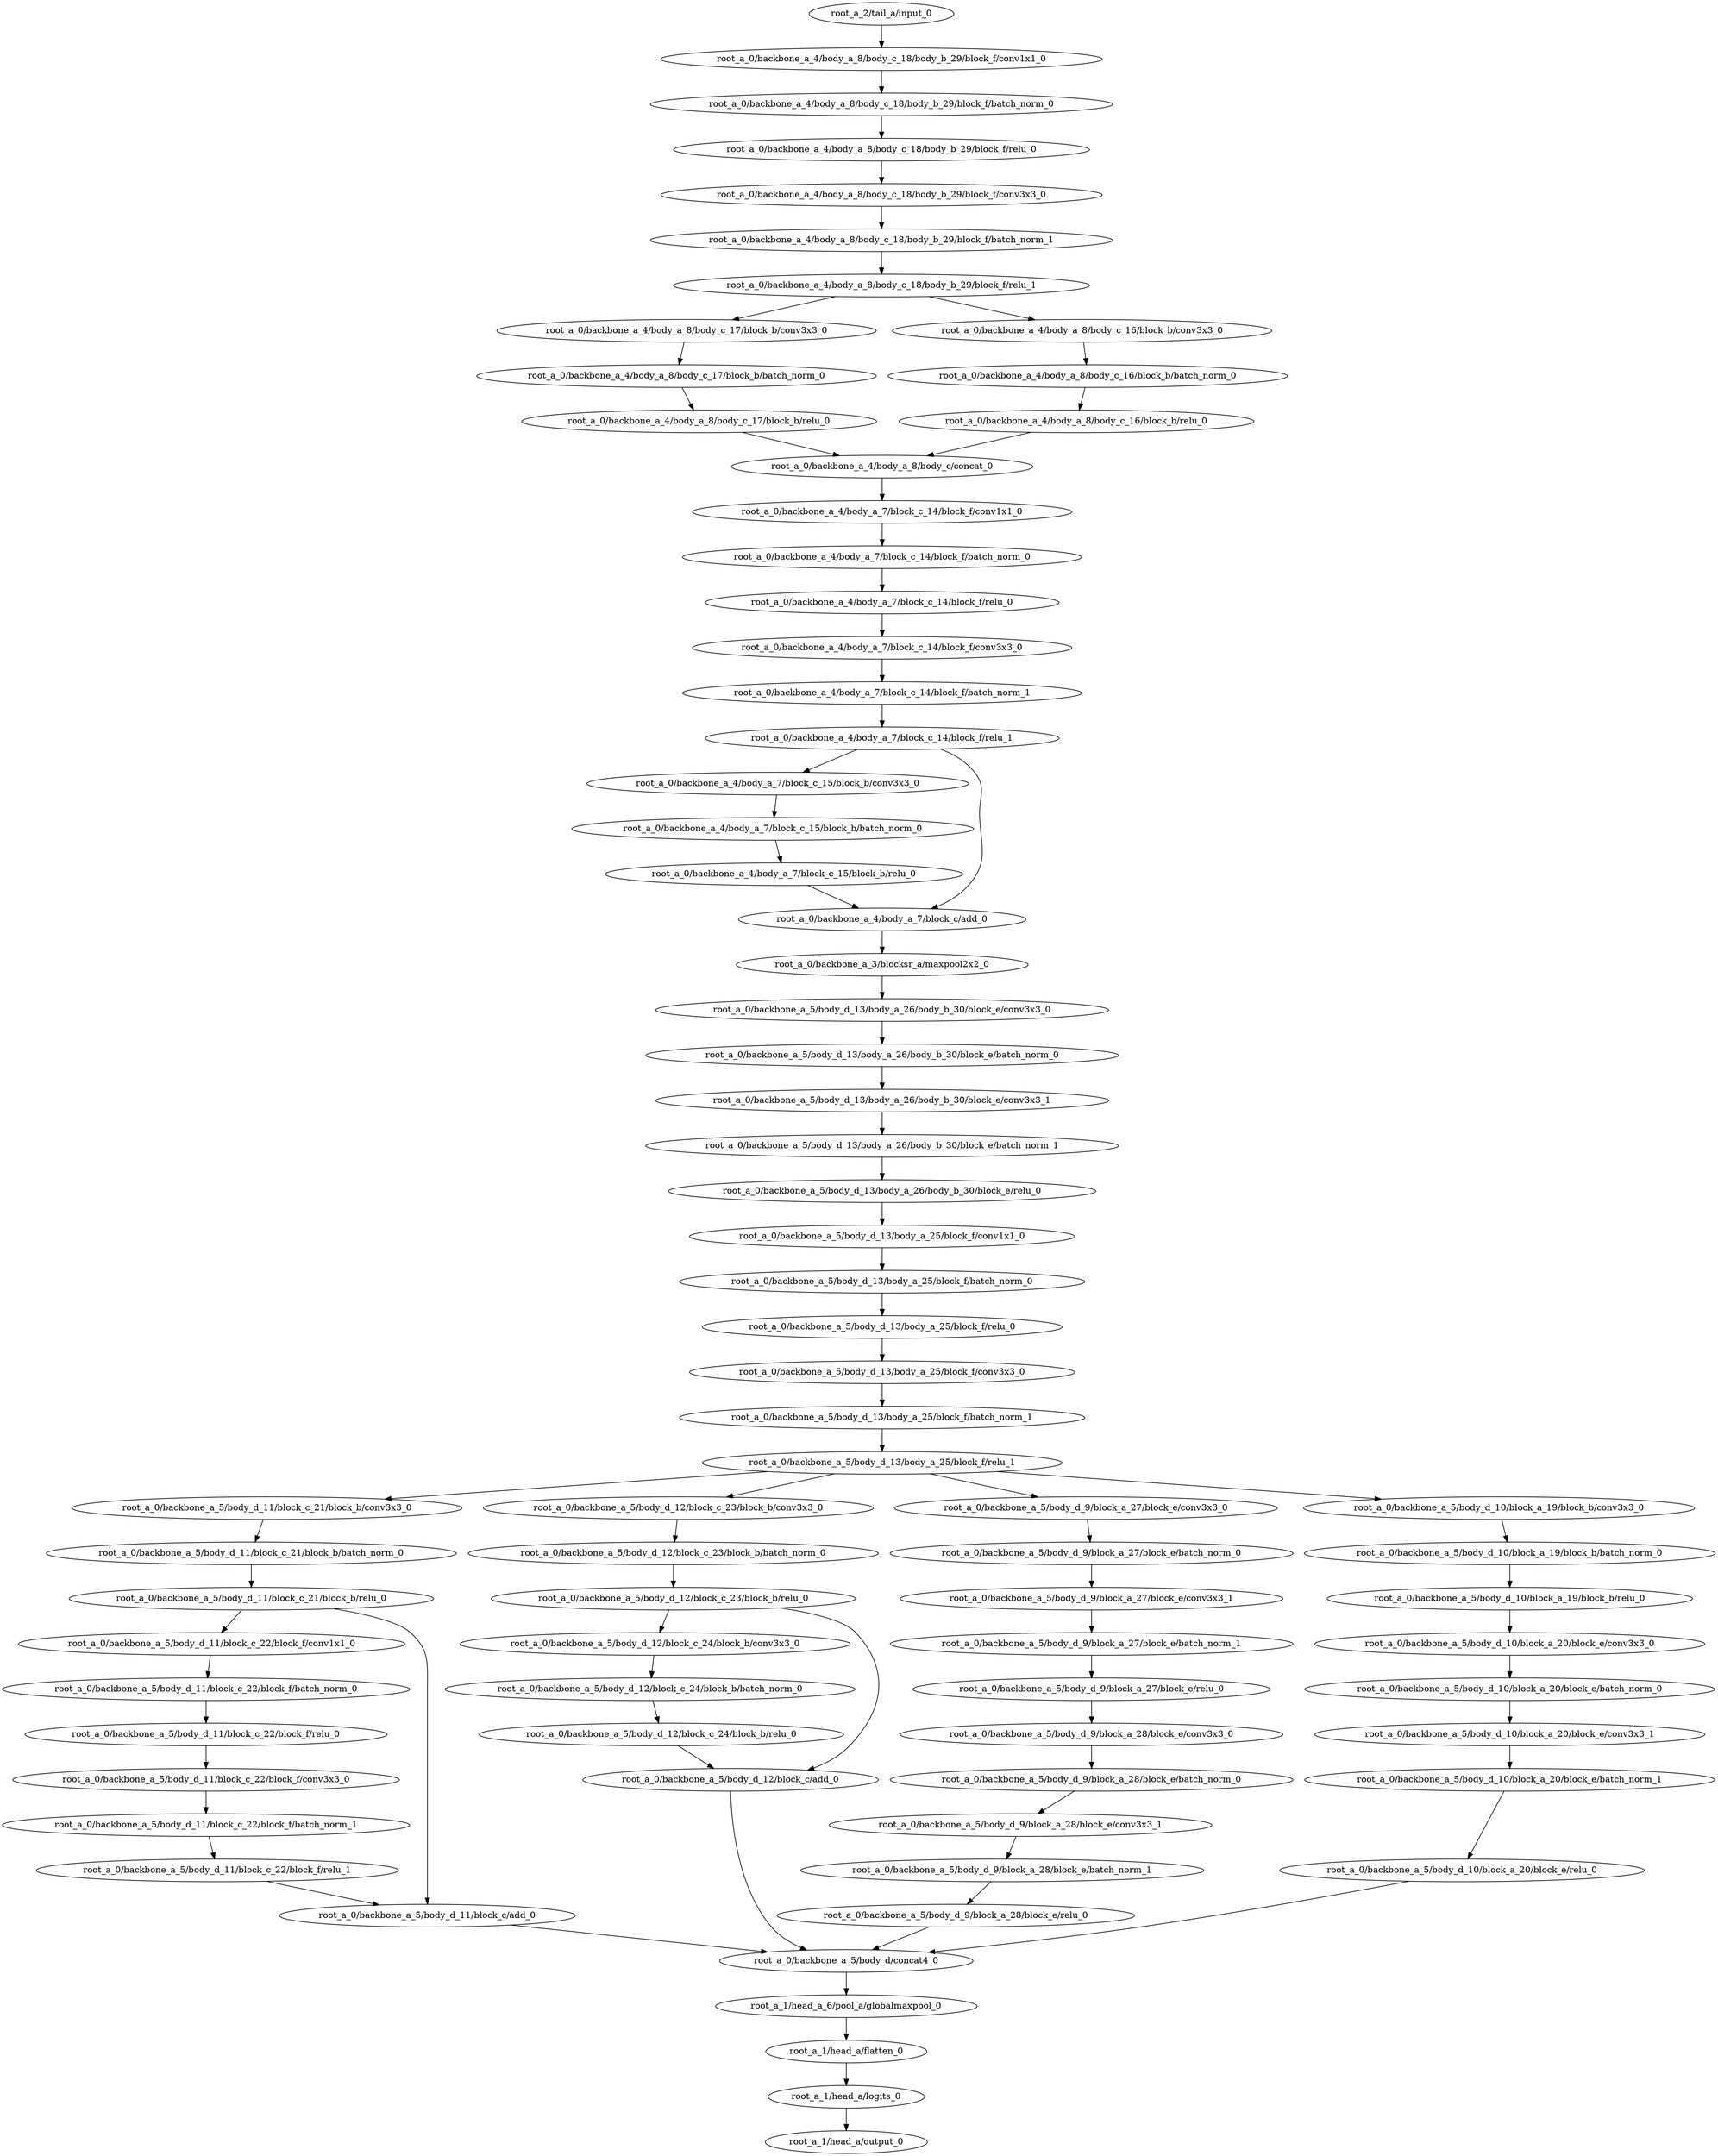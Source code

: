 digraph root_a {
	"root_a_2/tail_a/input_0"
	"root_a_0/backbone_a_4/body_a_8/body_c_18/body_b_29/block_f/conv1x1_0"
	"root_a_0/backbone_a_4/body_a_8/body_c_18/body_b_29/block_f/batch_norm_0"
	"root_a_0/backbone_a_4/body_a_8/body_c_18/body_b_29/block_f/relu_0"
	"root_a_0/backbone_a_4/body_a_8/body_c_18/body_b_29/block_f/conv3x3_0"
	"root_a_0/backbone_a_4/body_a_8/body_c_18/body_b_29/block_f/batch_norm_1"
	"root_a_0/backbone_a_4/body_a_8/body_c_18/body_b_29/block_f/relu_1"
	"root_a_0/backbone_a_4/body_a_8/body_c_17/block_b/conv3x3_0"
	"root_a_0/backbone_a_4/body_a_8/body_c_17/block_b/batch_norm_0"
	"root_a_0/backbone_a_4/body_a_8/body_c_17/block_b/relu_0"
	"root_a_0/backbone_a_4/body_a_8/body_c_16/block_b/conv3x3_0"
	"root_a_0/backbone_a_4/body_a_8/body_c_16/block_b/batch_norm_0"
	"root_a_0/backbone_a_4/body_a_8/body_c_16/block_b/relu_0"
	"root_a_0/backbone_a_4/body_a_8/body_c/concat_0"
	"root_a_0/backbone_a_4/body_a_7/block_c_14/block_f/conv1x1_0"
	"root_a_0/backbone_a_4/body_a_7/block_c_14/block_f/batch_norm_0"
	"root_a_0/backbone_a_4/body_a_7/block_c_14/block_f/relu_0"
	"root_a_0/backbone_a_4/body_a_7/block_c_14/block_f/conv3x3_0"
	"root_a_0/backbone_a_4/body_a_7/block_c_14/block_f/batch_norm_1"
	"root_a_0/backbone_a_4/body_a_7/block_c_14/block_f/relu_1"
	"root_a_0/backbone_a_4/body_a_7/block_c_15/block_b/conv3x3_0"
	"root_a_0/backbone_a_4/body_a_7/block_c_15/block_b/batch_norm_0"
	"root_a_0/backbone_a_4/body_a_7/block_c_15/block_b/relu_0"
	"root_a_0/backbone_a_4/body_a_7/block_c/add_0"
	"root_a_0/backbone_a_3/blocksr_a/maxpool2x2_0"
	"root_a_0/backbone_a_5/body_d_13/body_a_26/body_b_30/block_e/conv3x3_0"
	"root_a_0/backbone_a_5/body_d_13/body_a_26/body_b_30/block_e/batch_norm_0"
	"root_a_0/backbone_a_5/body_d_13/body_a_26/body_b_30/block_e/conv3x3_1"
	"root_a_0/backbone_a_5/body_d_13/body_a_26/body_b_30/block_e/batch_norm_1"
	"root_a_0/backbone_a_5/body_d_13/body_a_26/body_b_30/block_e/relu_0"
	"root_a_0/backbone_a_5/body_d_13/body_a_25/block_f/conv1x1_0"
	"root_a_0/backbone_a_5/body_d_13/body_a_25/block_f/batch_norm_0"
	"root_a_0/backbone_a_5/body_d_13/body_a_25/block_f/relu_0"
	"root_a_0/backbone_a_5/body_d_13/body_a_25/block_f/conv3x3_0"
	"root_a_0/backbone_a_5/body_d_13/body_a_25/block_f/batch_norm_1"
	"root_a_0/backbone_a_5/body_d_13/body_a_25/block_f/relu_1"
	"root_a_0/backbone_a_5/body_d_11/block_c_21/block_b/conv3x3_0"
	"root_a_0/backbone_a_5/body_d_11/block_c_21/block_b/batch_norm_0"
	"root_a_0/backbone_a_5/body_d_11/block_c_21/block_b/relu_0"
	"root_a_0/backbone_a_5/body_d_11/block_c_22/block_f/conv1x1_0"
	"root_a_0/backbone_a_5/body_d_11/block_c_22/block_f/batch_norm_0"
	"root_a_0/backbone_a_5/body_d_11/block_c_22/block_f/relu_0"
	"root_a_0/backbone_a_5/body_d_11/block_c_22/block_f/conv3x3_0"
	"root_a_0/backbone_a_5/body_d_11/block_c_22/block_f/batch_norm_1"
	"root_a_0/backbone_a_5/body_d_11/block_c_22/block_f/relu_1"
	"root_a_0/backbone_a_5/body_d_11/block_c/add_0"
	"root_a_0/backbone_a_5/body_d_12/block_c_23/block_b/conv3x3_0"
	"root_a_0/backbone_a_5/body_d_12/block_c_23/block_b/batch_norm_0"
	"root_a_0/backbone_a_5/body_d_12/block_c_23/block_b/relu_0"
	"root_a_0/backbone_a_5/body_d_12/block_c_24/block_b/conv3x3_0"
	"root_a_0/backbone_a_5/body_d_12/block_c_24/block_b/batch_norm_0"
	"root_a_0/backbone_a_5/body_d_12/block_c_24/block_b/relu_0"
	"root_a_0/backbone_a_5/body_d_12/block_c/add_0"
	"root_a_0/backbone_a_5/body_d_9/block_a_27/block_e/conv3x3_0"
	"root_a_0/backbone_a_5/body_d_9/block_a_27/block_e/batch_norm_0"
	"root_a_0/backbone_a_5/body_d_9/block_a_27/block_e/conv3x3_1"
	"root_a_0/backbone_a_5/body_d_9/block_a_27/block_e/batch_norm_1"
	"root_a_0/backbone_a_5/body_d_9/block_a_27/block_e/relu_0"
	"root_a_0/backbone_a_5/body_d_9/block_a_28/block_e/conv3x3_0"
	"root_a_0/backbone_a_5/body_d_9/block_a_28/block_e/batch_norm_0"
	"root_a_0/backbone_a_5/body_d_9/block_a_28/block_e/conv3x3_1"
	"root_a_0/backbone_a_5/body_d_9/block_a_28/block_e/batch_norm_1"
	"root_a_0/backbone_a_5/body_d_9/block_a_28/block_e/relu_0"
	"root_a_0/backbone_a_5/body_d_10/block_a_19/block_b/conv3x3_0"
	"root_a_0/backbone_a_5/body_d_10/block_a_19/block_b/batch_norm_0"
	"root_a_0/backbone_a_5/body_d_10/block_a_19/block_b/relu_0"
	"root_a_0/backbone_a_5/body_d_10/block_a_20/block_e/conv3x3_0"
	"root_a_0/backbone_a_5/body_d_10/block_a_20/block_e/batch_norm_0"
	"root_a_0/backbone_a_5/body_d_10/block_a_20/block_e/conv3x3_1"
	"root_a_0/backbone_a_5/body_d_10/block_a_20/block_e/batch_norm_1"
	"root_a_0/backbone_a_5/body_d_10/block_a_20/block_e/relu_0"
	"root_a_0/backbone_a_5/body_d/concat4_0"
	"root_a_1/head_a_6/pool_a/globalmaxpool_0"
	"root_a_1/head_a/flatten_0"
	"root_a_1/head_a/logits_0"
	"root_a_1/head_a/output_0"

	"root_a_2/tail_a/input_0" -> "root_a_0/backbone_a_4/body_a_8/body_c_18/body_b_29/block_f/conv1x1_0"
	"root_a_0/backbone_a_4/body_a_8/body_c_18/body_b_29/block_f/conv1x1_0" -> "root_a_0/backbone_a_4/body_a_8/body_c_18/body_b_29/block_f/batch_norm_0"
	"root_a_0/backbone_a_4/body_a_8/body_c_18/body_b_29/block_f/batch_norm_0" -> "root_a_0/backbone_a_4/body_a_8/body_c_18/body_b_29/block_f/relu_0"
	"root_a_0/backbone_a_4/body_a_8/body_c_18/body_b_29/block_f/relu_0" -> "root_a_0/backbone_a_4/body_a_8/body_c_18/body_b_29/block_f/conv3x3_0"
	"root_a_0/backbone_a_4/body_a_8/body_c_18/body_b_29/block_f/conv3x3_0" -> "root_a_0/backbone_a_4/body_a_8/body_c_18/body_b_29/block_f/batch_norm_1"
	"root_a_0/backbone_a_4/body_a_8/body_c_18/body_b_29/block_f/batch_norm_1" -> "root_a_0/backbone_a_4/body_a_8/body_c_18/body_b_29/block_f/relu_1"
	"root_a_0/backbone_a_4/body_a_8/body_c_18/body_b_29/block_f/relu_1" -> "root_a_0/backbone_a_4/body_a_8/body_c_17/block_b/conv3x3_0"
	"root_a_0/backbone_a_4/body_a_8/body_c_17/block_b/conv3x3_0" -> "root_a_0/backbone_a_4/body_a_8/body_c_17/block_b/batch_norm_0"
	"root_a_0/backbone_a_4/body_a_8/body_c_17/block_b/batch_norm_0" -> "root_a_0/backbone_a_4/body_a_8/body_c_17/block_b/relu_0"
	"root_a_0/backbone_a_4/body_a_8/body_c_18/body_b_29/block_f/relu_1" -> "root_a_0/backbone_a_4/body_a_8/body_c_16/block_b/conv3x3_0"
	"root_a_0/backbone_a_4/body_a_8/body_c_16/block_b/conv3x3_0" -> "root_a_0/backbone_a_4/body_a_8/body_c_16/block_b/batch_norm_0"
	"root_a_0/backbone_a_4/body_a_8/body_c_16/block_b/batch_norm_0" -> "root_a_0/backbone_a_4/body_a_8/body_c_16/block_b/relu_0"
	"root_a_0/backbone_a_4/body_a_8/body_c_17/block_b/relu_0" -> "root_a_0/backbone_a_4/body_a_8/body_c/concat_0"
	"root_a_0/backbone_a_4/body_a_8/body_c_16/block_b/relu_0" -> "root_a_0/backbone_a_4/body_a_8/body_c/concat_0"
	"root_a_0/backbone_a_4/body_a_8/body_c/concat_0" -> "root_a_0/backbone_a_4/body_a_7/block_c_14/block_f/conv1x1_0"
	"root_a_0/backbone_a_4/body_a_7/block_c_14/block_f/conv1x1_0" -> "root_a_0/backbone_a_4/body_a_7/block_c_14/block_f/batch_norm_0"
	"root_a_0/backbone_a_4/body_a_7/block_c_14/block_f/batch_norm_0" -> "root_a_0/backbone_a_4/body_a_7/block_c_14/block_f/relu_0"
	"root_a_0/backbone_a_4/body_a_7/block_c_14/block_f/relu_0" -> "root_a_0/backbone_a_4/body_a_7/block_c_14/block_f/conv3x3_0"
	"root_a_0/backbone_a_4/body_a_7/block_c_14/block_f/conv3x3_0" -> "root_a_0/backbone_a_4/body_a_7/block_c_14/block_f/batch_norm_1"
	"root_a_0/backbone_a_4/body_a_7/block_c_14/block_f/batch_norm_1" -> "root_a_0/backbone_a_4/body_a_7/block_c_14/block_f/relu_1"
	"root_a_0/backbone_a_4/body_a_7/block_c_14/block_f/relu_1" -> "root_a_0/backbone_a_4/body_a_7/block_c_15/block_b/conv3x3_0"
	"root_a_0/backbone_a_4/body_a_7/block_c_15/block_b/conv3x3_0" -> "root_a_0/backbone_a_4/body_a_7/block_c_15/block_b/batch_norm_0"
	"root_a_0/backbone_a_4/body_a_7/block_c_15/block_b/batch_norm_0" -> "root_a_0/backbone_a_4/body_a_7/block_c_15/block_b/relu_0"
	"root_a_0/backbone_a_4/body_a_7/block_c_14/block_f/relu_1" -> "root_a_0/backbone_a_4/body_a_7/block_c/add_0"
	"root_a_0/backbone_a_4/body_a_7/block_c_15/block_b/relu_0" -> "root_a_0/backbone_a_4/body_a_7/block_c/add_0"
	"root_a_0/backbone_a_4/body_a_7/block_c/add_0" -> "root_a_0/backbone_a_3/blocksr_a/maxpool2x2_0"
	"root_a_0/backbone_a_3/blocksr_a/maxpool2x2_0" -> "root_a_0/backbone_a_5/body_d_13/body_a_26/body_b_30/block_e/conv3x3_0"
	"root_a_0/backbone_a_5/body_d_13/body_a_26/body_b_30/block_e/conv3x3_0" -> "root_a_0/backbone_a_5/body_d_13/body_a_26/body_b_30/block_e/batch_norm_0"
	"root_a_0/backbone_a_5/body_d_13/body_a_26/body_b_30/block_e/batch_norm_0" -> "root_a_0/backbone_a_5/body_d_13/body_a_26/body_b_30/block_e/conv3x3_1"
	"root_a_0/backbone_a_5/body_d_13/body_a_26/body_b_30/block_e/conv3x3_1" -> "root_a_0/backbone_a_5/body_d_13/body_a_26/body_b_30/block_e/batch_norm_1"
	"root_a_0/backbone_a_5/body_d_13/body_a_26/body_b_30/block_e/batch_norm_1" -> "root_a_0/backbone_a_5/body_d_13/body_a_26/body_b_30/block_e/relu_0"
	"root_a_0/backbone_a_5/body_d_13/body_a_26/body_b_30/block_e/relu_0" -> "root_a_0/backbone_a_5/body_d_13/body_a_25/block_f/conv1x1_0"
	"root_a_0/backbone_a_5/body_d_13/body_a_25/block_f/conv1x1_0" -> "root_a_0/backbone_a_5/body_d_13/body_a_25/block_f/batch_norm_0"
	"root_a_0/backbone_a_5/body_d_13/body_a_25/block_f/batch_norm_0" -> "root_a_0/backbone_a_5/body_d_13/body_a_25/block_f/relu_0"
	"root_a_0/backbone_a_5/body_d_13/body_a_25/block_f/relu_0" -> "root_a_0/backbone_a_5/body_d_13/body_a_25/block_f/conv3x3_0"
	"root_a_0/backbone_a_5/body_d_13/body_a_25/block_f/conv3x3_0" -> "root_a_0/backbone_a_5/body_d_13/body_a_25/block_f/batch_norm_1"
	"root_a_0/backbone_a_5/body_d_13/body_a_25/block_f/batch_norm_1" -> "root_a_0/backbone_a_5/body_d_13/body_a_25/block_f/relu_1"
	"root_a_0/backbone_a_5/body_d_13/body_a_25/block_f/relu_1" -> "root_a_0/backbone_a_5/body_d_11/block_c_21/block_b/conv3x3_0"
	"root_a_0/backbone_a_5/body_d_11/block_c_21/block_b/conv3x3_0" -> "root_a_0/backbone_a_5/body_d_11/block_c_21/block_b/batch_norm_0"
	"root_a_0/backbone_a_5/body_d_11/block_c_21/block_b/batch_norm_0" -> "root_a_0/backbone_a_5/body_d_11/block_c_21/block_b/relu_0"
	"root_a_0/backbone_a_5/body_d_11/block_c_21/block_b/relu_0" -> "root_a_0/backbone_a_5/body_d_11/block_c_22/block_f/conv1x1_0"
	"root_a_0/backbone_a_5/body_d_11/block_c_22/block_f/conv1x1_0" -> "root_a_0/backbone_a_5/body_d_11/block_c_22/block_f/batch_norm_0"
	"root_a_0/backbone_a_5/body_d_11/block_c_22/block_f/batch_norm_0" -> "root_a_0/backbone_a_5/body_d_11/block_c_22/block_f/relu_0"
	"root_a_0/backbone_a_5/body_d_11/block_c_22/block_f/relu_0" -> "root_a_0/backbone_a_5/body_d_11/block_c_22/block_f/conv3x3_0"
	"root_a_0/backbone_a_5/body_d_11/block_c_22/block_f/conv3x3_0" -> "root_a_0/backbone_a_5/body_d_11/block_c_22/block_f/batch_norm_1"
	"root_a_0/backbone_a_5/body_d_11/block_c_22/block_f/batch_norm_1" -> "root_a_0/backbone_a_5/body_d_11/block_c_22/block_f/relu_1"
	"root_a_0/backbone_a_5/body_d_11/block_c_21/block_b/relu_0" -> "root_a_0/backbone_a_5/body_d_11/block_c/add_0"
	"root_a_0/backbone_a_5/body_d_11/block_c_22/block_f/relu_1" -> "root_a_0/backbone_a_5/body_d_11/block_c/add_0"
	"root_a_0/backbone_a_5/body_d_13/body_a_25/block_f/relu_1" -> "root_a_0/backbone_a_5/body_d_12/block_c_23/block_b/conv3x3_0"
	"root_a_0/backbone_a_5/body_d_12/block_c_23/block_b/conv3x3_0" -> "root_a_0/backbone_a_5/body_d_12/block_c_23/block_b/batch_norm_0"
	"root_a_0/backbone_a_5/body_d_12/block_c_23/block_b/batch_norm_0" -> "root_a_0/backbone_a_5/body_d_12/block_c_23/block_b/relu_0"
	"root_a_0/backbone_a_5/body_d_12/block_c_23/block_b/relu_0" -> "root_a_0/backbone_a_5/body_d_12/block_c_24/block_b/conv3x3_0"
	"root_a_0/backbone_a_5/body_d_12/block_c_24/block_b/conv3x3_0" -> "root_a_0/backbone_a_5/body_d_12/block_c_24/block_b/batch_norm_0"
	"root_a_0/backbone_a_5/body_d_12/block_c_24/block_b/batch_norm_0" -> "root_a_0/backbone_a_5/body_d_12/block_c_24/block_b/relu_0"
	"root_a_0/backbone_a_5/body_d_12/block_c_24/block_b/relu_0" -> "root_a_0/backbone_a_5/body_d_12/block_c/add_0"
	"root_a_0/backbone_a_5/body_d_12/block_c_23/block_b/relu_0" -> "root_a_0/backbone_a_5/body_d_12/block_c/add_0"
	"root_a_0/backbone_a_5/body_d_13/body_a_25/block_f/relu_1" -> "root_a_0/backbone_a_5/body_d_9/block_a_27/block_e/conv3x3_0"
	"root_a_0/backbone_a_5/body_d_9/block_a_27/block_e/conv3x3_0" -> "root_a_0/backbone_a_5/body_d_9/block_a_27/block_e/batch_norm_0"
	"root_a_0/backbone_a_5/body_d_9/block_a_27/block_e/batch_norm_0" -> "root_a_0/backbone_a_5/body_d_9/block_a_27/block_e/conv3x3_1"
	"root_a_0/backbone_a_5/body_d_9/block_a_27/block_e/conv3x3_1" -> "root_a_0/backbone_a_5/body_d_9/block_a_27/block_e/batch_norm_1"
	"root_a_0/backbone_a_5/body_d_9/block_a_27/block_e/batch_norm_1" -> "root_a_0/backbone_a_5/body_d_9/block_a_27/block_e/relu_0"
	"root_a_0/backbone_a_5/body_d_9/block_a_27/block_e/relu_0" -> "root_a_0/backbone_a_5/body_d_9/block_a_28/block_e/conv3x3_0"
	"root_a_0/backbone_a_5/body_d_9/block_a_28/block_e/conv3x3_0" -> "root_a_0/backbone_a_5/body_d_9/block_a_28/block_e/batch_norm_0"
	"root_a_0/backbone_a_5/body_d_9/block_a_28/block_e/batch_norm_0" -> "root_a_0/backbone_a_5/body_d_9/block_a_28/block_e/conv3x3_1"
	"root_a_0/backbone_a_5/body_d_9/block_a_28/block_e/conv3x3_1" -> "root_a_0/backbone_a_5/body_d_9/block_a_28/block_e/batch_norm_1"
	"root_a_0/backbone_a_5/body_d_9/block_a_28/block_e/batch_norm_1" -> "root_a_0/backbone_a_5/body_d_9/block_a_28/block_e/relu_0"
	"root_a_0/backbone_a_5/body_d_13/body_a_25/block_f/relu_1" -> "root_a_0/backbone_a_5/body_d_10/block_a_19/block_b/conv3x3_0"
	"root_a_0/backbone_a_5/body_d_10/block_a_19/block_b/conv3x3_0" -> "root_a_0/backbone_a_5/body_d_10/block_a_19/block_b/batch_norm_0"
	"root_a_0/backbone_a_5/body_d_10/block_a_19/block_b/batch_norm_0" -> "root_a_0/backbone_a_5/body_d_10/block_a_19/block_b/relu_0"
	"root_a_0/backbone_a_5/body_d_10/block_a_19/block_b/relu_0" -> "root_a_0/backbone_a_5/body_d_10/block_a_20/block_e/conv3x3_0"
	"root_a_0/backbone_a_5/body_d_10/block_a_20/block_e/conv3x3_0" -> "root_a_0/backbone_a_5/body_d_10/block_a_20/block_e/batch_norm_0"
	"root_a_0/backbone_a_5/body_d_10/block_a_20/block_e/batch_norm_0" -> "root_a_0/backbone_a_5/body_d_10/block_a_20/block_e/conv3x3_1"
	"root_a_0/backbone_a_5/body_d_10/block_a_20/block_e/conv3x3_1" -> "root_a_0/backbone_a_5/body_d_10/block_a_20/block_e/batch_norm_1"
	"root_a_0/backbone_a_5/body_d_10/block_a_20/block_e/batch_norm_1" -> "root_a_0/backbone_a_5/body_d_10/block_a_20/block_e/relu_0"
	"root_a_0/backbone_a_5/body_d_11/block_c/add_0" -> "root_a_0/backbone_a_5/body_d/concat4_0"
	"root_a_0/backbone_a_5/body_d_12/block_c/add_0" -> "root_a_0/backbone_a_5/body_d/concat4_0"
	"root_a_0/backbone_a_5/body_d_9/block_a_28/block_e/relu_0" -> "root_a_0/backbone_a_5/body_d/concat4_0"
	"root_a_0/backbone_a_5/body_d_10/block_a_20/block_e/relu_0" -> "root_a_0/backbone_a_5/body_d/concat4_0"
	"root_a_0/backbone_a_5/body_d/concat4_0" -> "root_a_1/head_a_6/pool_a/globalmaxpool_0"
	"root_a_1/head_a_6/pool_a/globalmaxpool_0" -> "root_a_1/head_a/flatten_0"
	"root_a_1/head_a/flatten_0" -> "root_a_1/head_a/logits_0"
	"root_a_1/head_a/logits_0" -> "root_a_1/head_a/output_0"

}
